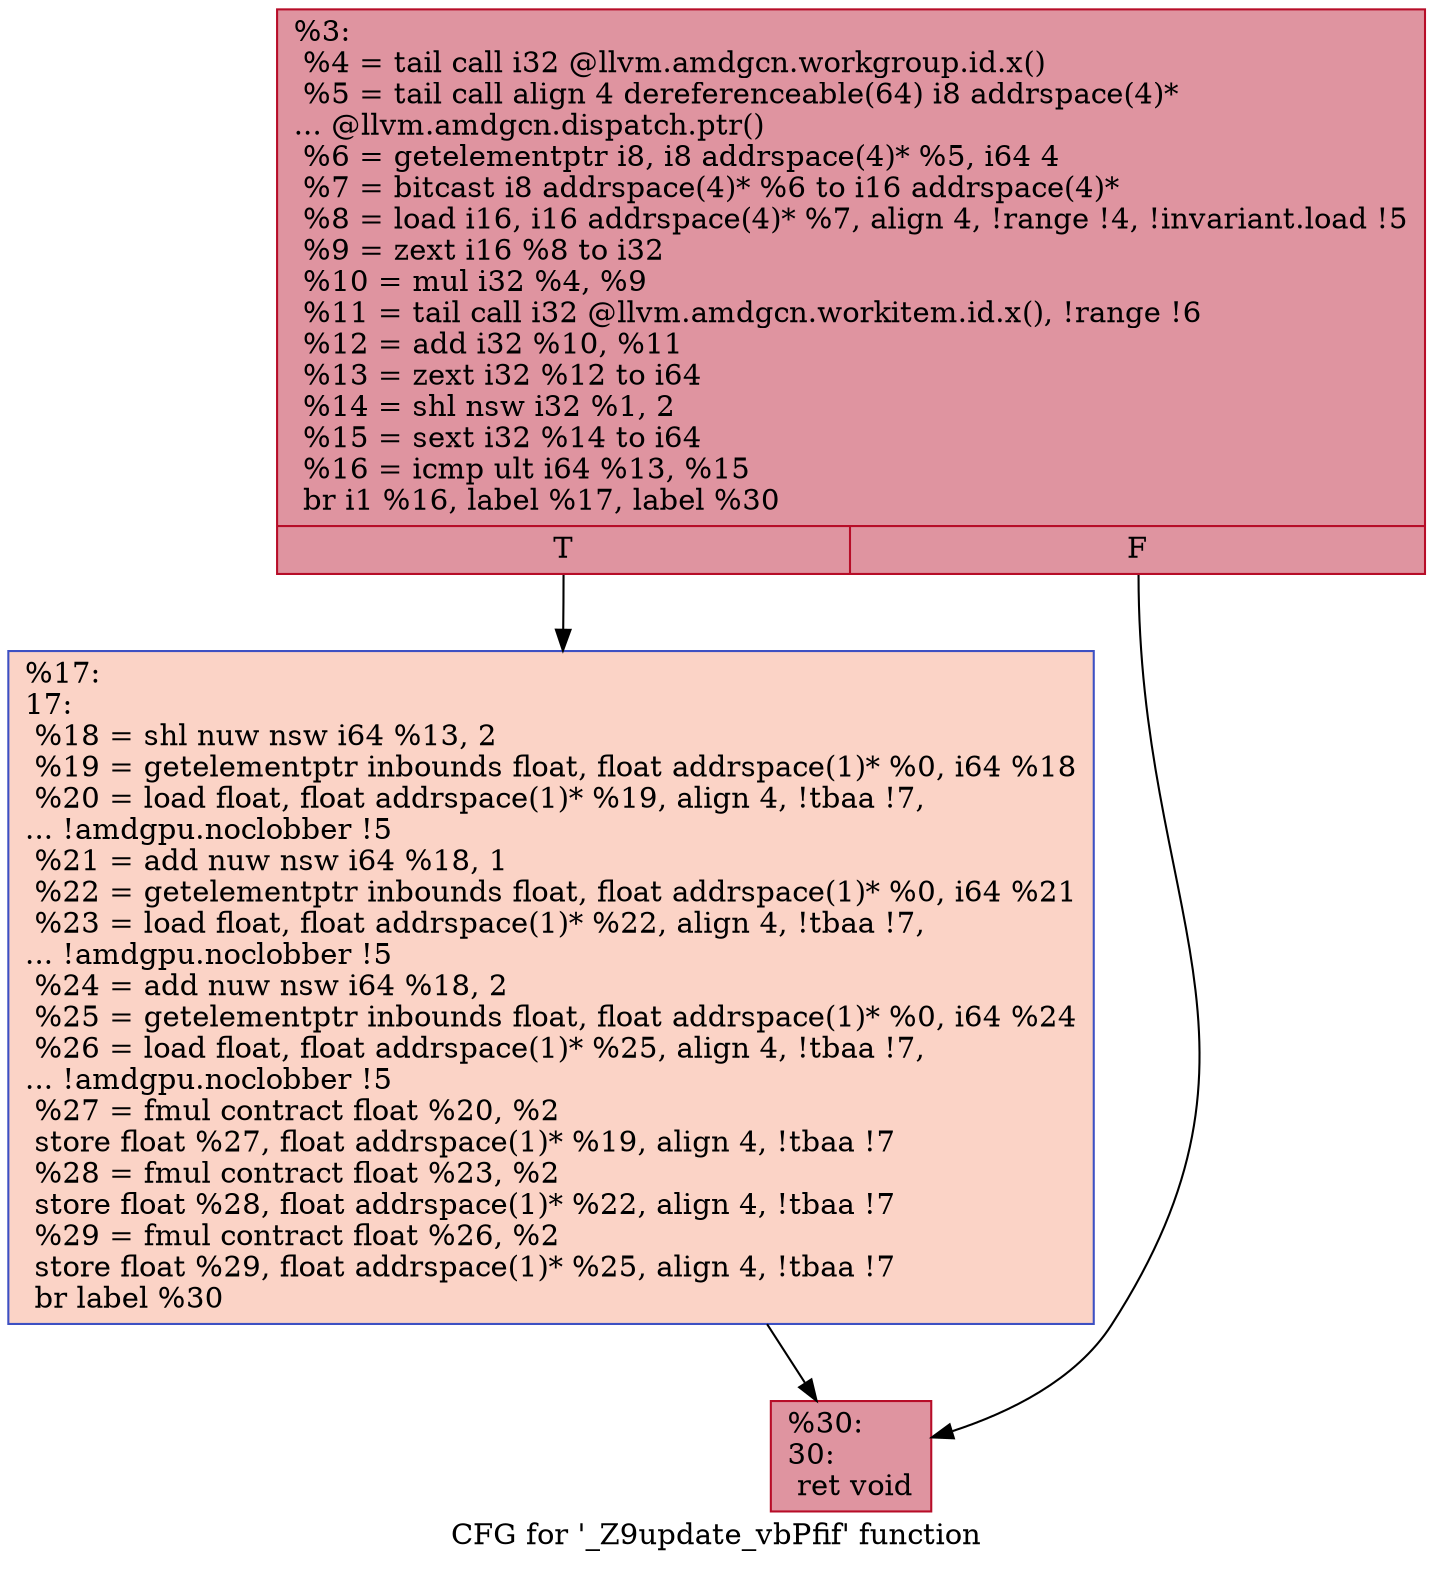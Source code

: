 digraph "CFG for '_Z9update_vbPfif' function" {
	label="CFG for '_Z9update_vbPfif' function";

	Node0x6461210 [shape=record,color="#b70d28ff", style=filled, fillcolor="#b70d2870",label="{%3:\l  %4 = tail call i32 @llvm.amdgcn.workgroup.id.x()\l  %5 = tail call align 4 dereferenceable(64) i8 addrspace(4)*\l... @llvm.amdgcn.dispatch.ptr()\l  %6 = getelementptr i8, i8 addrspace(4)* %5, i64 4\l  %7 = bitcast i8 addrspace(4)* %6 to i16 addrspace(4)*\l  %8 = load i16, i16 addrspace(4)* %7, align 4, !range !4, !invariant.load !5\l  %9 = zext i16 %8 to i32\l  %10 = mul i32 %4, %9\l  %11 = tail call i32 @llvm.amdgcn.workitem.id.x(), !range !6\l  %12 = add i32 %10, %11\l  %13 = zext i32 %12 to i64\l  %14 = shl nsw i32 %1, 2\l  %15 = sext i32 %14 to i64\l  %16 = icmp ult i64 %13, %15\l  br i1 %16, label %17, label %30\l|{<s0>T|<s1>F}}"];
	Node0x6461210:s0 -> Node0x6462b30;
	Node0x6461210:s1 -> Node0x6463360;
	Node0x6462b30 [shape=record,color="#3d50c3ff", style=filled, fillcolor="#f59c7d70",label="{%17:\l17:                                               \l  %18 = shl nuw nsw i64 %13, 2\l  %19 = getelementptr inbounds float, float addrspace(1)* %0, i64 %18\l  %20 = load float, float addrspace(1)* %19, align 4, !tbaa !7,\l... !amdgpu.noclobber !5\l  %21 = add nuw nsw i64 %18, 1\l  %22 = getelementptr inbounds float, float addrspace(1)* %0, i64 %21\l  %23 = load float, float addrspace(1)* %22, align 4, !tbaa !7,\l... !amdgpu.noclobber !5\l  %24 = add nuw nsw i64 %18, 2\l  %25 = getelementptr inbounds float, float addrspace(1)* %0, i64 %24\l  %26 = load float, float addrspace(1)* %25, align 4, !tbaa !7,\l... !amdgpu.noclobber !5\l  %27 = fmul contract float %20, %2\l  store float %27, float addrspace(1)* %19, align 4, !tbaa !7\l  %28 = fmul contract float %23, %2\l  store float %28, float addrspace(1)* %22, align 4, !tbaa !7\l  %29 = fmul contract float %26, %2\l  store float %29, float addrspace(1)* %25, align 4, !tbaa !7\l  br label %30\l}"];
	Node0x6462b30 -> Node0x6463360;
	Node0x6463360 [shape=record,color="#b70d28ff", style=filled, fillcolor="#b70d2870",label="{%30:\l30:                                               \l  ret void\l}"];
}
